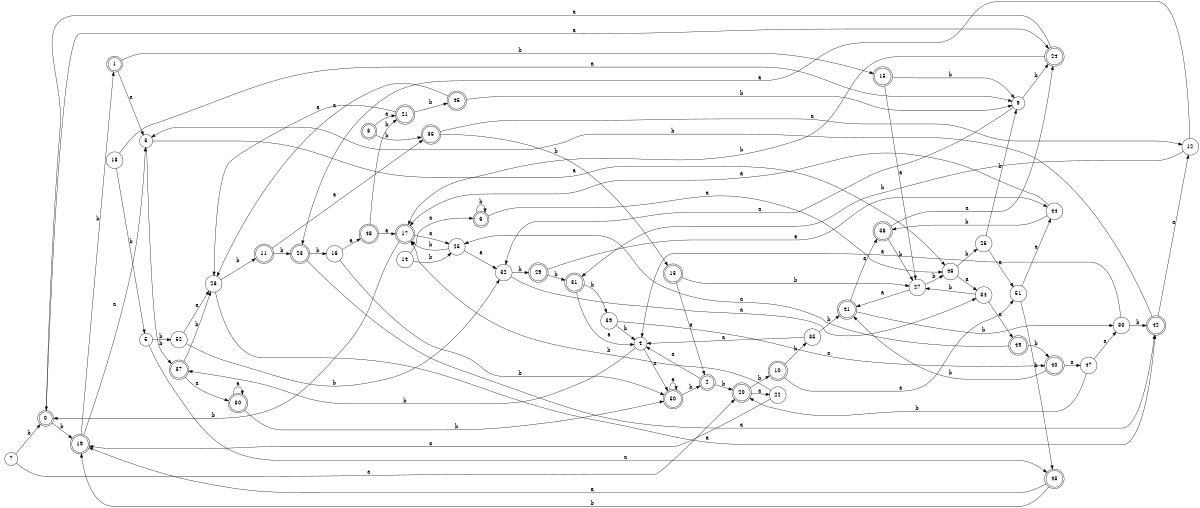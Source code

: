 digraph n43_4 {
__start0 [label="" shape="none"];

rankdir=LR;
size="8,5";

s0 [style="rounded,filled", color="black", fillcolor="white" shape="doublecircle", label="0"];
s1 [style="rounded,filled", color="black", fillcolor="white" shape="doublecircle", label="1"];
s2 [style="rounded,filled", color="black", fillcolor="white" shape="doublecircle", label="2"];
s3 [style="filled", color="black", fillcolor="white" shape="circle", label="3"];
s4 [style="filled", color="black", fillcolor="white" shape="circle", label="4"];
s5 [style="filled", color="black", fillcolor="white" shape="circle", label="5"];
s6 [style="rounded,filled", color="black", fillcolor="white" shape="doublecircle", label="6"];
s7 [style="filled", color="black", fillcolor="white" shape="circle", label="7"];
s8 [style="rounded,filled", color="black", fillcolor="white" shape="doublecircle", label="8"];
s9 [style="filled", color="black", fillcolor="white" shape="circle", label="9"];
s10 [style="rounded,filled", color="black", fillcolor="white" shape="doublecircle", label="10"];
s11 [style="rounded,filled", color="black", fillcolor="white" shape="doublecircle", label="11"];
s12 [style="filled", color="black", fillcolor="white" shape="circle", label="12"];
s13 [style="rounded,filled", color="black", fillcolor="white" shape="doublecircle", label="13"];
s14 [style="filled", color="black", fillcolor="white" shape="circle", label="14"];
s15 [style="rounded,filled", color="black", fillcolor="white" shape="doublecircle", label="15"];
s16 [style="filled", color="black", fillcolor="white" shape="circle", label="16"];
s17 [style="rounded,filled", color="black", fillcolor="white" shape="doublecircle", label="17"];
s18 [style="filled", color="black", fillcolor="white" shape="circle", label="18"];
s19 [style="rounded,filled", color="black", fillcolor="white" shape="doublecircle", label="19"];
s20 [style="rounded,filled", color="black", fillcolor="white" shape="doublecircle", label="20"];
s21 [style="rounded,filled", color="black", fillcolor="white" shape="doublecircle", label="21"];
s22 [style="filled", color="black", fillcolor="white" shape="circle", label="22"];
s23 [style="rounded,filled", color="black", fillcolor="white" shape="doublecircle", label="23"];
s24 [style="rounded,filled", color="black", fillcolor="white" shape="doublecircle", label="24"];
s25 [style="filled", color="black", fillcolor="white" shape="circle", label="25"];
s26 [style="filled", color="black", fillcolor="white" shape="circle", label="26"];
s27 [style="filled", color="black", fillcolor="white" shape="circle", label="27"];
s28 [style="filled", color="black", fillcolor="white" shape="circle", label="28"];
s29 [style="rounded,filled", color="black", fillcolor="white" shape="doublecircle", label="29"];
s30 [style="rounded,filled", color="black", fillcolor="white" shape="doublecircle", label="30"];
s31 [style="rounded,filled", color="black", fillcolor="white" shape="doublecircle", label="31"];
s32 [style="filled", color="black", fillcolor="white" shape="circle", label="32"];
s33 [style="filled", color="black", fillcolor="white" shape="circle", label="33"];
s34 [style="filled", color="black", fillcolor="white" shape="circle", label="34"];
s35 [style="filled", color="black", fillcolor="white" shape="circle", label="35"];
s36 [style="rounded,filled", color="black", fillcolor="white" shape="doublecircle", label="36"];
s37 [style="rounded,filled", color="black", fillcolor="white" shape="doublecircle", label="37"];
s38 [style="rounded,filled", color="black", fillcolor="white" shape="doublecircle", label="38"];
s39 [style="filled", color="black", fillcolor="white" shape="circle", label="39"];
s40 [style="rounded,filled", color="black", fillcolor="white" shape="doublecircle", label="40"];
s41 [style="rounded,filled", color="black", fillcolor="white" shape="doublecircle", label="41"];
s42 [style="rounded,filled", color="black", fillcolor="white" shape="doublecircle", label="42"];
s43 [style="rounded,filled", color="black", fillcolor="white" shape="doublecircle", label="43"];
s44 [style="filled", color="black", fillcolor="white" shape="circle", label="44"];
s45 [style="rounded,filled", color="black", fillcolor="white" shape="doublecircle", label="45"];
s46 [style="filled", color="black", fillcolor="white" shape="circle", label="46"];
s47 [style="filled", color="black", fillcolor="white" shape="circle", label="47"];
s48 [style="rounded,filled", color="black", fillcolor="white" shape="doublecircle", label="48"];
s49 [style="rounded,filled", color="black", fillcolor="white" shape="doublecircle", label="49"];
s50 [style="rounded,filled", color="black", fillcolor="white" shape="doublecircle", label="50"];
s51 [style="filled", color="black", fillcolor="white" shape="circle", label="51"];
s52 [style="filled", color="black", fillcolor="white" shape="circle", label="52"];
s0 -> s24 [label="a"];
s0 -> s19 [label="b"];
s1 -> s3 [label="a"];
s1 -> s15 [label="b"];
s2 -> s4 [label="a"];
s2 -> s20 [label="b"];
s3 -> s46 [label="a"];
s3 -> s37 [label="b"];
s4 -> s50 [label="a"];
s4 -> s37 [label="b"];
s5 -> s43 [label="a"];
s5 -> s52 [label="b"];
s6 -> s46 [label="a"];
s6 -> s6 [label="b"];
s7 -> s20 [label="a"];
s7 -> s0 [label="b"];
s8 -> s21 [label="a"];
s8 -> s36 [label="b"];
s9 -> s32 [label="a"];
s9 -> s24 [label="b"];
s10 -> s51 [label="a"];
s10 -> s35 [label="b"];
s11 -> s36 [label="a"];
s11 -> s23 [label="b"];
s12 -> s23 [label="a"];
s12 -> s31 [label="b"];
s13 -> s2 [label="a"];
s13 -> s27 [label="b"];
s14 -> s6 [label="a"];
s14 -> s25 [label="b"];
s15 -> s27 [label="a"];
s15 -> s9 [label="b"];
s16 -> s48 [label="a"];
s16 -> s50 [label="b"];
s17 -> s25 [label="a"];
s17 -> s0 [label="b"];
s18 -> s9 [label="a"];
s18 -> s5 [label="b"];
s19 -> s3 [label="a"];
s19 -> s1 [label="b"];
s20 -> s22 [label="a"];
s20 -> s10 [label="b"];
s21 -> s28 [label="a"];
s21 -> s45 [label="b"];
s22 -> s19 [label="a"];
s22 -> s17 [label="b"];
s23 -> s42 [label="a"];
s23 -> s16 [label="b"];
s24 -> s0 [label="a"];
s24 -> s17 [label="b"];
s25 -> s32 [label="a"];
s25 -> s17 [label="b"];
s26 -> s51 [label="a"];
s26 -> s9 [label="b"];
s27 -> s41 [label="a"];
s27 -> s46 [label="b"];
s28 -> s42 [label="a"];
s28 -> s11 [label="b"];
s29 -> s44 [label="a"];
s29 -> s31 [label="b"];
s30 -> s30 [label="a"];
s30 -> s50 [label="b"];
s31 -> s4 [label="a"];
s31 -> s39 [label="b"];
s32 -> s34 [label="a"];
s32 -> s29 [label="b"];
s33 -> s4 [label="a"];
s33 -> s42 [label="b"];
s34 -> s49 [label="a"];
s34 -> s27 [label="b"];
s35 -> s4 [label="a"];
s35 -> s41 [label="b"];
s36 -> s12 [label="a"];
s36 -> s13 [label="b"];
s37 -> s30 [label="a"];
s37 -> s28 [label="b"];
s38 -> s24 [label="a"];
s38 -> s27 [label="b"];
s39 -> s40 [label="a"];
s39 -> s4 [label="b"];
s40 -> s47 [label="a"];
s40 -> s41 [label="b"];
s41 -> s38 [label="a"];
s41 -> s33 [label="b"];
s42 -> s12 [label="a"];
s42 -> s3 [label="b"];
s43 -> s19 [label="a"];
s43 -> s19 [label="b"];
s44 -> s17 [label="a"];
s44 -> s38 [label="b"];
s45 -> s28 [label="a"];
s45 -> s9 [label="b"];
s46 -> s34 [label="a"];
s46 -> s26 [label="b"];
s47 -> s33 [label="a"];
s47 -> s20 [label="b"];
s48 -> s17 [label="a"];
s48 -> s21 [label="b"];
s49 -> s25 [label="a"];
s49 -> s40 [label="b"];
s50 -> s50 [label="a"];
s50 -> s2 [label="b"];
s51 -> s44 [label="a"];
s51 -> s43 [label="b"];
s52 -> s28 [label="a"];
s52 -> s32 [label="b"];

}